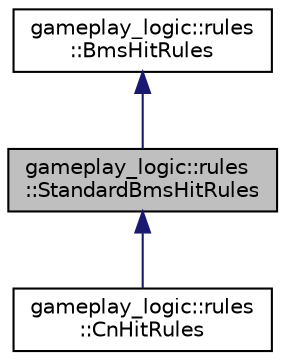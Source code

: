 digraph "gameplay_logic::rules::StandardBmsHitRules"
{
 // LATEX_PDF_SIZE
  edge [fontname="Helvetica",fontsize="10",labelfontname="Helvetica",labelfontsize="10"];
  node [fontname="Helvetica",fontsize="10",shape=record];
  Node1 [label="gameplay_logic::rules\l::StandardBmsHitRules",height=0.2,width=0.4,color="black", fillcolor="grey75", style="filled", fontcolor="black",tooltip=" "];
  Node2 -> Node1 [dir="back",color="midnightblue",fontsize="10",style="solid",fontname="Helvetica"];
  Node2 [label="gameplay_logic::rules\l::BmsHitRules",height=0.2,width=0.4,color="black", fillcolor="white", style="filled",URL="$classgameplay__logic_1_1rules_1_1BmsHitRules.html",tooltip=" "];
  Node1 -> Node3 [dir="back",color="midnightblue",fontsize="10",style="solid",fontname="Helvetica"];
  Node3 [label="gameplay_logic::rules\l::CnHitRules",height=0.2,width=0.4,color="black", fillcolor="white", style="filled",URL="$classgameplay__logic_1_1rules_1_1CnHitRules.html",tooltip=" "];
}
